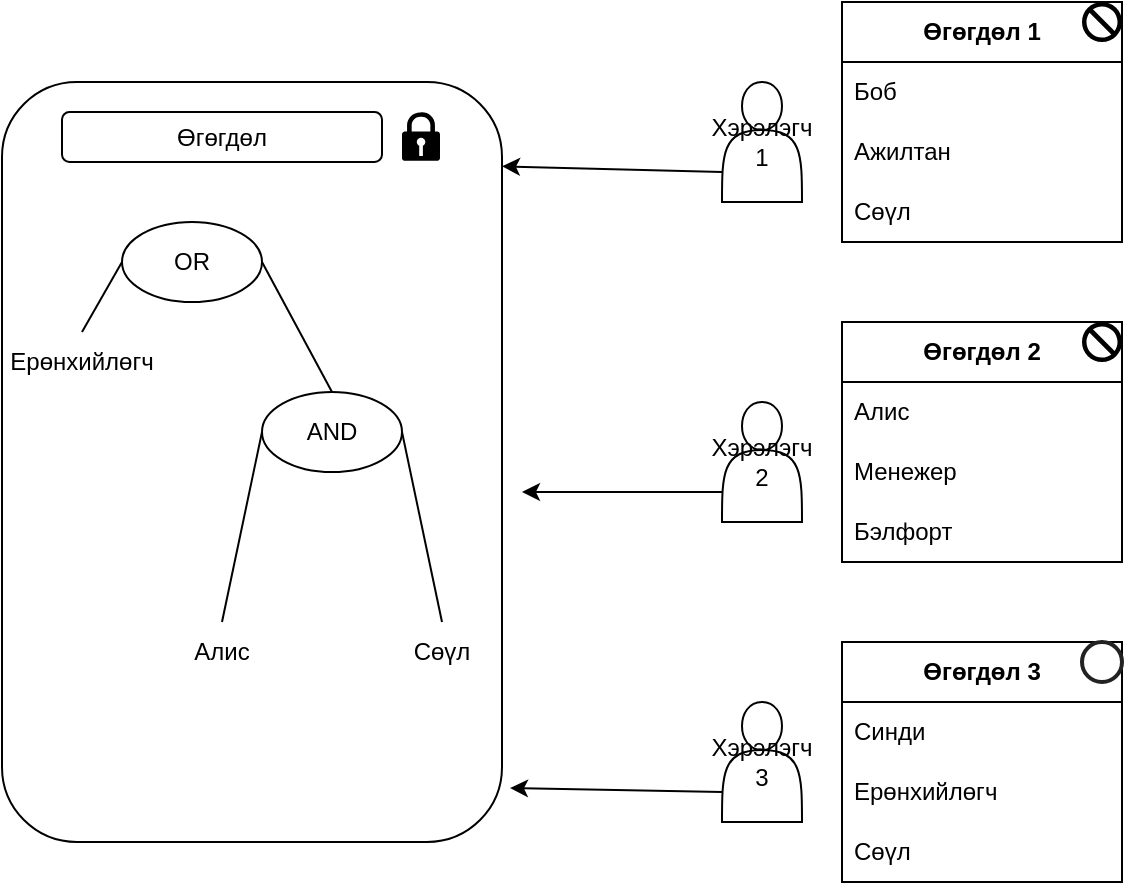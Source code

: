 <mxfile version="21.2.9" type="github">
  <diagram name="Page-1" id="6cBBODKyayb9WkINnee3">
    <mxGraphModel dx="1433" dy="799" grid="1" gridSize="10" guides="1" tooltips="1" connect="1" arrows="1" fold="1" page="1" pageScale="1" pageWidth="850" pageHeight="1100" math="0" shadow="0">
      <root>
        <mxCell id="0" />
        <mxCell id="1" parent="0" />
        <mxCell id="_bXWqTn3fBhH7CO8tgew-1" value="&lt;b&gt;Өгөгдөл 1&lt;/b&gt;" style="swimlane;fontStyle=0;childLayout=stackLayout;horizontal=1;startSize=30;horizontalStack=0;resizeParent=1;resizeParentMax=0;resizeLast=0;collapsible=1;marginBottom=0;whiteSpace=wrap;html=1;movable=0;resizable=0;rotatable=0;deletable=0;editable=0;locked=1;connectable=0;" vertex="1" parent="1">
          <mxGeometry x="580" y="140" width="140" height="120" as="geometry" />
        </mxCell>
        <mxCell id="_bXWqTn3fBhH7CO8tgew-2" value="Боб" style="text;strokeColor=none;fillColor=none;align=left;verticalAlign=middle;spacingLeft=4;spacingRight=4;overflow=hidden;points=[[0,0.5],[1,0.5]];portConstraint=eastwest;rotatable=0;whiteSpace=wrap;html=1;" vertex="1" parent="_bXWqTn3fBhH7CO8tgew-1">
          <mxGeometry y="30" width="140" height="30" as="geometry" />
        </mxCell>
        <mxCell id="_bXWqTn3fBhH7CO8tgew-3" value="Ажилтан" style="text;strokeColor=none;fillColor=none;align=left;verticalAlign=middle;spacingLeft=4;spacingRight=4;overflow=hidden;points=[[0,0.5],[1,0.5]];portConstraint=eastwest;rotatable=0;whiteSpace=wrap;html=1;" vertex="1" parent="_bXWqTn3fBhH7CO8tgew-1">
          <mxGeometry y="60" width="140" height="30" as="geometry" />
        </mxCell>
        <mxCell id="_bXWqTn3fBhH7CO8tgew-4" value="Сөүл" style="text;strokeColor=none;fillColor=none;align=left;verticalAlign=middle;spacingLeft=4;spacingRight=4;overflow=hidden;points=[[0,0.5],[1,0.5]];portConstraint=eastwest;rotatable=0;whiteSpace=wrap;html=1;" vertex="1" parent="_bXWqTn3fBhH7CO8tgew-1">
          <mxGeometry y="90" width="140" height="30" as="geometry" />
        </mxCell>
        <mxCell id="_bXWqTn3fBhH7CO8tgew-5" value="&lt;b&gt;Өгөгдөл 2&lt;/b&gt;" style="swimlane;fontStyle=0;childLayout=stackLayout;horizontal=1;startSize=30;horizontalStack=0;resizeParent=1;resizeParentMax=0;resizeLast=0;collapsible=1;marginBottom=0;whiteSpace=wrap;html=1;movable=0;resizable=0;rotatable=0;deletable=0;editable=0;locked=1;connectable=0;" vertex="1" parent="1">
          <mxGeometry x="580" y="300" width="140" height="120" as="geometry" />
        </mxCell>
        <mxCell id="_bXWqTn3fBhH7CO8tgew-6" value="Алис" style="text;strokeColor=none;fillColor=none;align=left;verticalAlign=middle;spacingLeft=4;spacingRight=4;overflow=hidden;points=[[0,0.5],[1,0.5]];portConstraint=eastwest;rotatable=0;whiteSpace=wrap;html=1;" vertex="1" parent="_bXWqTn3fBhH7CO8tgew-5">
          <mxGeometry y="30" width="140" height="30" as="geometry" />
        </mxCell>
        <mxCell id="_bXWqTn3fBhH7CO8tgew-7" value="Менежер" style="text;strokeColor=none;fillColor=none;align=left;verticalAlign=middle;spacingLeft=4;spacingRight=4;overflow=hidden;points=[[0,0.5],[1,0.5]];portConstraint=eastwest;rotatable=0;whiteSpace=wrap;html=1;" vertex="1" parent="_bXWqTn3fBhH7CO8tgew-5">
          <mxGeometry y="60" width="140" height="30" as="geometry" />
        </mxCell>
        <mxCell id="_bXWqTn3fBhH7CO8tgew-8" value="Бэлфорт" style="text;strokeColor=none;fillColor=none;align=left;verticalAlign=middle;spacingLeft=4;spacingRight=4;overflow=hidden;points=[[0,0.5],[1,0.5]];portConstraint=eastwest;rotatable=0;whiteSpace=wrap;html=1;" vertex="1" parent="_bXWqTn3fBhH7CO8tgew-5">
          <mxGeometry y="90" width="140" height="30" as="geometry" />
        </mxCell>
        <mxCell id="_bXWqTn3fBhH7CO8tgew-9" value="&lt;b&gt;Өгөгдөл 3&lt;br&gt;&lt;/b&gt;" style="swimlane;fontStyle=0;childLayout=stackLayout;horizontal=1;startSize=30;horizontalStack=0;resizeParent=1;resizeParentMax=0;resizeLast=0;collapsible=1;marginBottom=0;whiteSpace=wrap;html=1;movable=0;resizable=0;rotatable=0;deletable=0;editable=0;locked=1;connectable=0;" vertex="1" parent="1">
          <mxGeometry x="580" y="460" width="140" height="120" as="geometry" />
        </mxCell>
        <mxCell id="_bXWqTn3fBhH7CO8tgew-10" value="Синди" style="text;strokeColor=none;fillColor=none;align=left;verticalAlign=middle;spacingLeft=4;spacingRight=4;overflow=hidden;points=[[0,0.5],[1,0.5]];portConstraint=eastwest;rotatable=0;whiteSpace=wrap;html=1;" vertex="1" parent="_bXWqTn3fBhH7CO8tgew-9">
          <mxGeometry y="30" width="140" height="30" as="geometry" />
        </mxCell>
        <mxCell id="_bXWqTn3fBhH7CO8tgew-11" value="Ерөнхийлөгч" style="text;strokeColor=none;fillColor=none;align=left;verticalAlign=middle;spacingLeft=4;spacingRight=4;overflow=hidden;points=[[0,0.5],[1,0.5]];portConstraint=eastwest;rotatable=0;whiteSpace=wrap;html=1;" vertex="1" parent="_bXWqTn3fBhH7CO8tgew-9">
          <mxGeometry y="60" width="140" height="30" as="geometry" />
        </mxCell>
        <mxCell id="_bXWqTn3fBhH7CO8tgew-12" value="Сөүл" style="text;strokeColor=none;fillColor=none;align=left;verticalAlign=middle;spacingLeft=4;spacingRight=4;overflow=hidden;points=[[0,0.5],[1,0.5]];portConstraint=eastwest;rotatable=0;whiteSpace=wrap;html=1;" vertex="1" parent="_bXWqTn3fBhH7CO8tgew-9">
          <mxGeometry y="90" width="140" height="30" as="geometry" />
        </mxCell>
        <mxCell id="_bXWqTn3fBhH7CO8tgew-13" value="Хэрэлэгч 1" style="shape=actor;whiteSpace=wrap;html=1;" vertex="1" parent="1">
          <mxGeometry x="520" y="180" width="40" height="60" as="geometry" />
        </mxCell>
        <mxCell id="_bXWqTn3fBhH7CO8tgew-14" value="Хэрэлэгч 2" style="shape=actor;whiteSpace=wrap;html=1;" vertex="1" parent="1">
          <mxGeometry x="520" y="340" width="40" height="60" as="geometry" />
        </mxCell>
        <mxCell id="_bXWqTn3fBhH7CO8tgew-15" value="Хэрэлэгч 3" style="shape=actor;whiteSpace=wrap;html=1;" vertex="1" parent="1">
          <mxGeometry x="520" y="490" width="40" height="60" as="geometry" />
        </mxCell>
        <mxCell id="_bXWqTn3fBhH7CO8tgew-16" value="" style="rounded=1;whiteSpace=wrap;html=1;" vertex="1" parent="1">
          <mxGeometry x="160" y="180" width="250" height="380" as="geometry" />
        </mxCell>
        <mxCell id="_bXWqTn3fBhH7CO8tgew-37" value="OR" style="ellipse;whiteSpace=wrap;html=1;" vertex="1" parent="1">
          <mxGeometry x="220" y="250" width="70" height="40" as="geometry" />
        </mxCell>
        <mxCell id="_bXWqTn3fBhH7CO8tgew-38" value="AND" style="ellipse;whiteSpace=wrap;html=1;" vertex="1" parent="1">
          <mxGeometry x="290" y="335" width="70" height="40" as="geometry" />
        </mxCell>
        <mxCell id="_bXWqTn3fBhH7CO8tgew-39" value="Ерөнхийлөгч" style="text;strokeColor=none;align=center;fillColor=none;html=1;verticalAlign=middle;whiteSpace=wrap;rounded=0;" vertex="1" parent="1">
          <mxGeometry x="170" y="305" width="60" height="30" as="geometry" />
        </mxCell>
        <mxCell id="_bXWqTn3fBhH7CO8tgew-40" value="" style="endArrow=none;html=1;rounded=0;entryX=0;entryY=0.5;entryDx=0;entryDy=0;exitX=0.5;exitY=0;exitDx=0;exitDy=0;" edge="1" parent="1" source="_bXWqTn3fBhH7CO8tgew-39" target="_bXWqTn3fBhH7CO8tgew-37">
          <mxGeometry width="50" height="50" relative="1" as="geometry">
            <mxPoint x="150" y="335" as="sourcePoint" />
            <mxPoint x="200" y="285" as="targetPoint" />
          </mxGeometry>
        </mxCell>
        <mxCell id="_bXWqTn3fBhH7CO8tgew-41" value="Алис" style="text;strokeColor=none;align=center;fillColor=none;html=1;verticalAlign=middle;whiteSpace=wrap;rounded=0;" vertex="1" parent="1">
          <mxGeometry x="240" y="450" width="60" height="30" as="geometry" />
        </mxCell>
        <mxCell id="_bXWqTn3fBhH7CO8tgew-42" value="Сөүл" style="text;strokeColor=none;align=center;fillColor=none;html=1;verticalAlign=middle;whiteSpace=wrap;rounded=0;" vertex="1" parent="1">
          <mxGeometry x="350" y="450" width="60" height="30" as="geometry" />
        </mxCell>
        <mxCell id="_bXWqTn3fBhH7CO8tgew-43" value="" style="endArrow=none;html=1;rounded=0;entryX=0;entryY=0.5;entryDx=0;entryDy=0;exitX=0.5;exitY=0;exitDx=0;exitDy=0;" edge="1" parent="1" source="_bXWqTn3fBhH7CO8tgew-41" target="_bXWqTn3fBhH7CO8tgew-38">
          <mxGeometry width="50" height="50" relative="1" as="geometry">
            <mxPoint x="150" y="335" as="sourcePoint" />
            <mxPoint x="200" y="285" as="targetPoint" />
          </mxGeometry>
        </mxCell>
        <mxCell id="_bXWqTn3fBhH7CO8tgew-44" value="" style="endArrow=none;html=1;rounded=0;entryX=1;entryY=0.5;entryDx=0;entryDy=0;exitX=0.5;exitY=0;exitDx=0;exitDy=0;" edge="1" parent="1" source="_bXWqTn3fBhH7CO8tgew-42" target="_bXWqTn3fBhH7CO8tgew-38">
          <mxGeometry width="50" height="50" relative="1" as="geometry">
            <mxPoint x="150" y="335" as="sourcePoint" />
            <mxPoint x="200" y="285" as="targetPoint" />
          </mxGeometry>
        </mxCell>
        <mxCell id="_bXWqTn3fBhH7CO8tgew-45" value="" style="endArrow=classic;html=1;rounded=0;exitX=0;exitY=0.75;exitDx=0;exitDy=0;entryX=1;entryY=0.111;entryDx=0;entryDy=0;entryPerimeter=0;" edge="1" parent="1" source="_bXWqTn3fBhH7CO8tgew-13" target="_bXWqTn3fBhH7CO8tgew-16">
          <mxGeometry width="50" height="50" relative="1" as="geometry">
            <mxPoint x="400" y="420" as="sourcePoint" />
            <mxPoint x="460" y="260" as="targetPoint" />
          </mxGeometry>
        </mxCell>
        <mxCell id="_bXWqTn3fBhH7CO8tgew-46" value="" style="endArrow=classic;html=1;rounded=0;exitX=0;exitY=0.75;exitDx=0;exitDy=0;" edge="1" parent="1" source="_bXWqTn3fBhH7CO8tgew-14">
          <mxGeometry width="50" height="50" relative="1" as="geometry">
            <mxPoint x="400" y="420" as="sourcePoint" />
            <mxPoint x="420" y="385" as="targetPoint" />
          </mxGeometry>
        </mxCell>
        <mxCell id="_bXWqTn3fBhH7CO8tgew-47" value="" style="endArrow=classic;html=1;rounded=0;exitX=0;exitY=0.75;exitDx=0;exitDy=0;entryX=1.016;entryY=0.929;entryDx=0;entryDy=0;entryPerimeter=0;" edge="1" parent="1" source="_bXWqTn3fBhH7CO8tgew-15" target="_bXWqTn3fBhH7CO8tgew-16">
          <mxGeometry width="50" height="50" relative="1" as="geometry">
            <mxPoint x="400" y="420" as="sourcePoint" />
            <mxPoint x="450" y="370" as="targetPoint" />
          </mxGeometry>
        </mxCell>
        <mxCell id="_bXWqTn3fBhH7CO8tgew-48" value="" style="endArrow=none;html=1;rounded=0;exitX=0.5;exitY=0;exitDx=0;exitDy=0;entryX=1;entryY=0.5;entryDx=0;entryDy=0;" edge="1" parent="1" source="_bXWqTn3fBhH7CO8tgew-38" target="_bXWqTn3fBhH7CO8tgew-37">
          <mxGeometry width="50" height="50" relative="1" as="geometry">
            <mxPoint x="290" y="320" as="sourcePoint" />
            <mxPoint x="340" y="270" as="targetPoint" />
          </mxGeometry>
        </mxCell>
        <mxCell id="_bXWqTn3fBhH7CO8tgew-49" value="Өгөгдөл" style="rounded=1;whiteSpace=wrap;html=1;" vertex="1" parent="1">
          <mxGeometry x="190" y="195" width="160" height="25" as="geometry" />
        </mxCell>
        <mxCell id="_bXWqTn3fBhH7CO8tgew-51" value="" style="sketch=0;aspect=fixed;pointerEvents=1;shadow=0;dashed=0;html=1;strokeColor=none;labelPosition=center;verticalLabelPosition=bottom;verticalAlign=top;align=center;fillColor=#000000;shape=mxgraph.mscae.enterprise.lock" vertex="1" parent="1">
          <mxGeometry x="360" y="195" width="19" height="24.36" as="geometry" />
        </mxCell>
        <mxCell id="_bXWqTn3fBhH7CO8tgew-53" value="" style="shape=mxgraph.signs.safety.no;html=1;pointerEvents=1;fillColor=#000000;strokeColor=none;verticalLabelPosition=bottom;verticalAlign=top;align=center;" vertex="1" parent="1">
          <mxGeometry x="700" y="140" width="20" height="20" as="geometry" />
        </mxCell>
        <mxCell id="_bXWqTn3fBhH7CO8tgew-54" value="" style="shape=mxgraph.signs.safety.no;html=1;pointerEvents=1;fillColor=#000000;strokeColor=none;verticalLabelPosition=bottom;verticalAlign=top;align=center;" vertex="1" parent="1">
          <mxGeometry x="700" y="300" width="20" height="20" as="geometry" />
        </mxCell>
        <mxCell id="_bXWqTn3fBhH7CO8tgew-59" value="" style="html=1;verticalLabelPosition=bottom;labelBackgroundColor=#ffffff;verticalAlign=top;shadow=0;dashed=0;strokeWidth=2;shape=mxgraph.ios7.misc.circle;strokeColor=#222222;fillColor=none;" vertex="1" parent="1">
          <mxGeometry x="700" y="460" width="20" height="20" as="geometry" />
        </mxCell>
      </root>
    </mxGraphModel>
  </diagram>
</mxfile>
